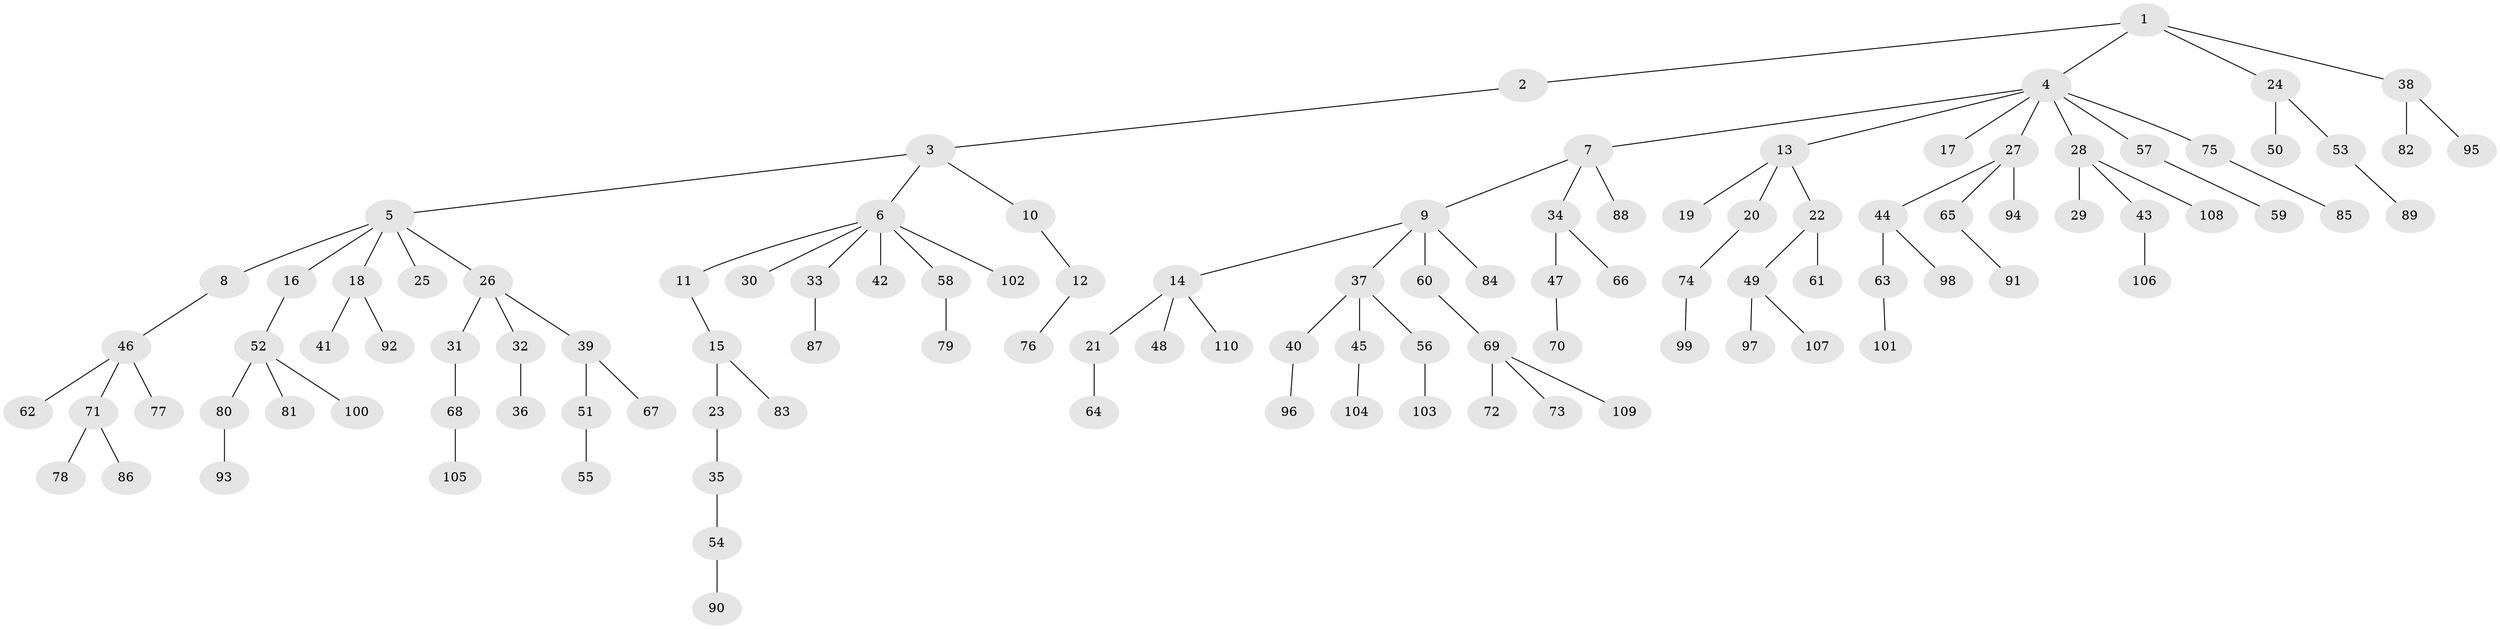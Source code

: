 // coarse degree distribution, {10: 0.013888888888888888, 2: 0.19444444444444445, 8: 0.013888888888888888, 7: 0.013888888888888888, 5: 0.027777777777777776, 4: 0.05555555555555555, 3: 0.09722222222222222, 1: 0.5833333333333334}
// Generated by graph-tools (version 1.1) at 2025/52/02/27/25 19:52:12]
// undirected, 110 vertices, 109 edges
graph export_dot {
graph [start="1"]
  node [color=gray90,style=filled];
  1;
  2;
  3;
  4;
  5;
  6;
  7;
  8;
  9;
  10;
  11;
  12;
  13;
  14;
  15;
  16;
  17;
  18;
  19;
  20;
  21;
  22;
  23;
  24;
  25;
  26;
  27;
  28;
  29;
  30;
  31;
  32;
  33;
  34;
  35;
  36;
  37;
  38;
  39;
  40;
  41;
  42;
  43;
  44;
  45;
  46;
  47;
  48;
  49;
  50;
  51;
  52;
  53;
  54;
  55;
  56;
  57;
  58;
  59;
  60;
  61;
  62;
  63;
  64;
  65;
  66;
  67;
  68;
  69;
  70;
  71;
  72;
  73;
  74;
  75;
  76;
  77;
  78;
  79;
  80;
  81;
  82;
  83;
  84;
  85;
  86;
  87;
  88;
  89;
  90;
  91;
  92;
  93;
  94;
  95;
  96;
  97;
  98;
  99;
  100;
  101;
  102;
  103;
  104;
  105;
  106;
  107;
  108;
  109;
  110;
  1 -- 2;
  1 -- 4;
  1 -- 24;
  1 -- 38;
  2 -- 3;
  3 -- 5;
  3 -- 6;
  3 -- 10;
  4 -- 7;
  4 -- 13;
  4 -- 17;
  4 -- 27;
  4 -- 28;
  4 -- 57;
  4 -- 75;
  5 -- 8;
  5 -- 16;
  5 -- 18;
  5 -- 25;
  5 -- 26;
  6 -- 11;
  6 -- 30;
  6 -- 33;
  6 -- 42;
  6 -- 58;
  6 -- 102;
  7 -- 9;
  7 -- 34;
  7 -- 88;
  8 -- 46;
  9 -- 14;
  9 -- 37;
  9 -- 60;
  9 -- 84;
  10 -- 12;
  11 -- 15;
  12 -- 76;
  13 -- 19;
  13 -- 20;
  13 -- 22;
  14 -- 21;
  14 -- 48;
  14 -- 110;
  15 -- 23;
  15 -- 83;
  16 -- 52;
  18 -- 41;
  18 -- 92;
  20 -- 74;
  21 -- 64;
  22 -- 49;
  22 -- 61;
  23 -- 35;
  24 -- 50;
  24 -- 53;
  26 -- 31;
  26 -- 32;
  26 -- 39;
  27 -- 44;
  27 -- 65;
  27 -- 94;
  28 -- 29;
  28 -- 43;
  28 -- 108;
  31 -- 68;
  32 -- 36;
  33 -- 87;
  34 -- 47;
  34 -- 66;
  35 -- 54;
  37 -- 40;
  37 -- 45;
  37 -- 56;
  38 -- 82;
  38 -- 95;
  39 -- 51;
  39 -- 67;
  40 -- 96;
  43 -- 106;
  44 -- 63;
  44 -- 98;
  45 -- 104;
  46 -- 62;
  46 -- 71;
  46 -- 77;
  47 -- 70;
  49 -- 97;
  49 -- 107;
  51 -- 55;
  52 -- 80;
  52 -- 81;
  52 -- 100;
  53 -- 89;
  54 -- 90;
  56 -- 103;
  57 -- 59;
  58 -- 79;
  60 -- 69;
  63 -- 101;
  65 -- 91;
  68 -- 105;
  69 -- 72;
  69 -- 73;
  69 -- 109;
  71 -- 78;
  71 -- 86;
  74 -- 99;
  75 -- 85;
  80 -- 93;
}
